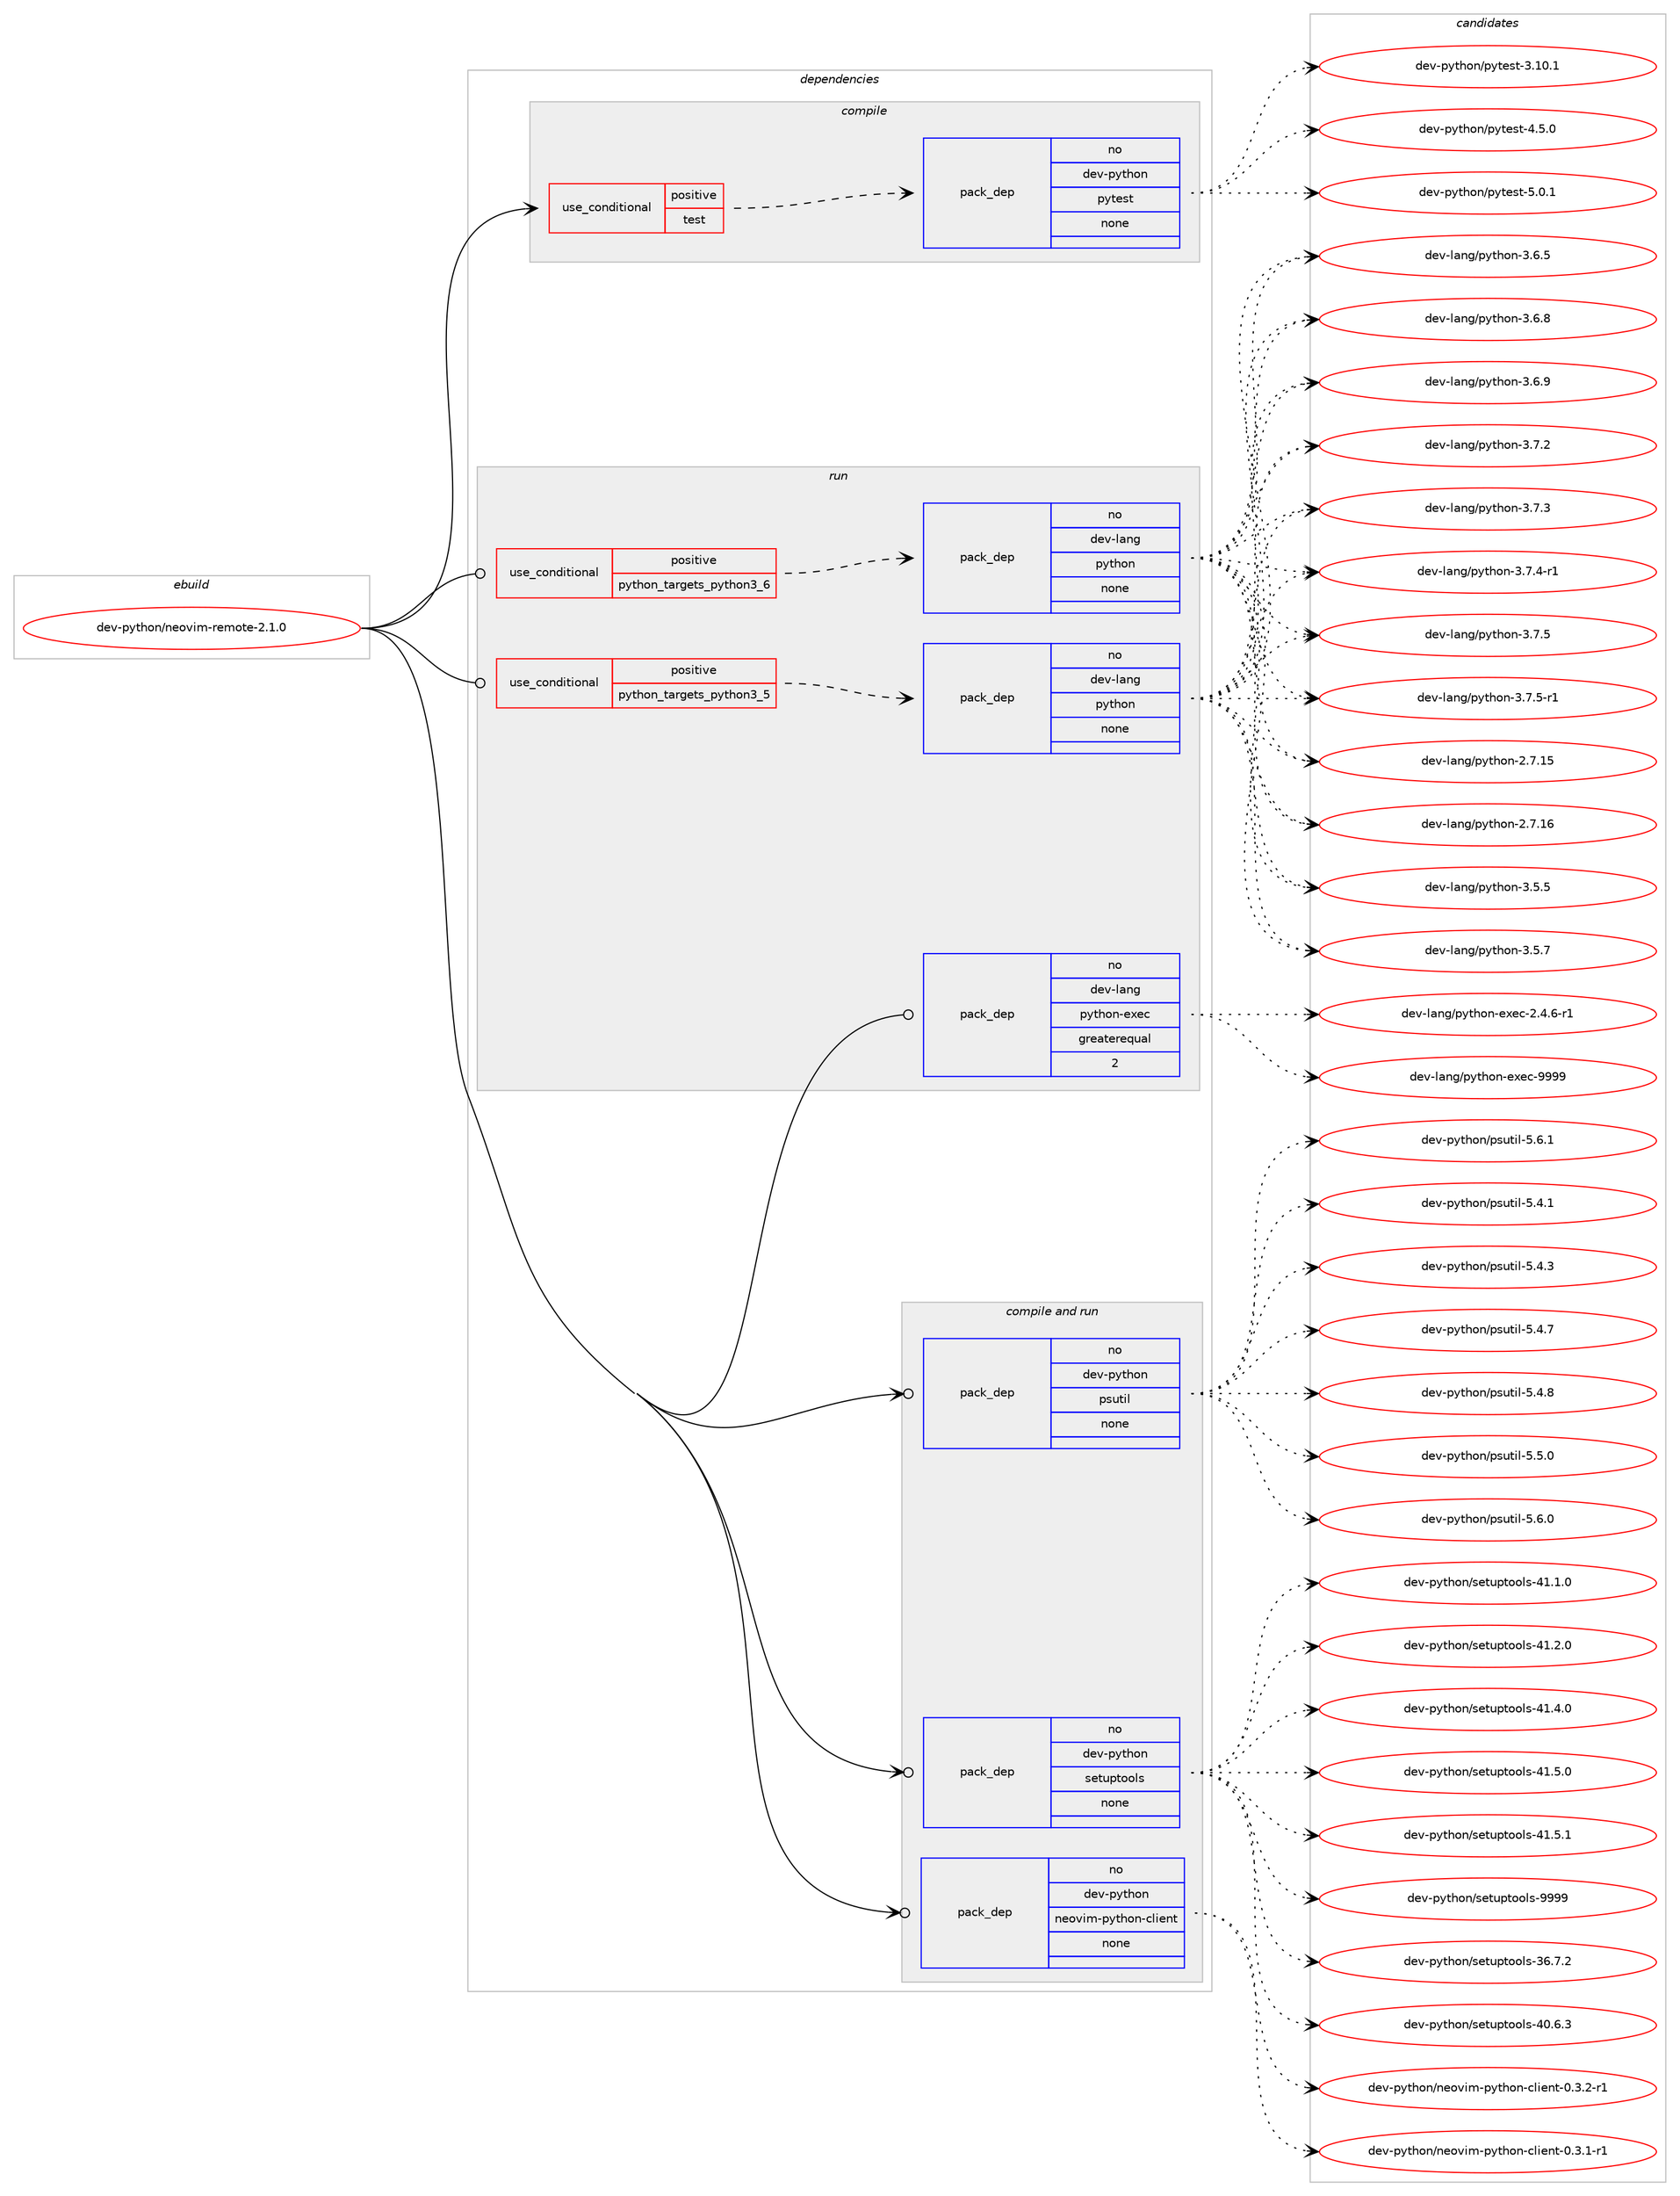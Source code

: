 digraph prolog {

# *************
# Graph options
# *************

newrank=true;
concentrate=true;
compound=true;
graph [rankdir=LR,fontname=Helvetica,fontsize=10,ranksep=1.5];#, ranksep=2.5, nodesep=0.2];
edge  [arrowhead=vee];
node  [fontname=Helvetica,fontsize=10];

# **********
# The ebuild
# **********

subgraph cluster_leftcol {
color=gray;
rank=same;
label=<<i>ebuild</i>>;
id [label="dev-python/neovim-remote-2.1.0", color=red, width=4, href="../dev-python/neovim-remote-2.1.0.svg"];
}

# ****************
# The dependencies
# ****************

subgraph cluster_midcol {
color=gray;
label=<<i>dependencies</i>>;
subgraph cluster_compile {
fillcolor="#eeeeee";
style=filled;
label=<<i>compile</i>>;
subgraph cond143007 {
dependency616207 [label=<<TABLE BORDER="0" CELLBORDER="1" CELLSPACING="0" CELLPADDING="4"><TR><TD ROWSPAN="3" CELLPADDING="10">use_conditional</TD></TR><TR><TD>positive</TD></TR><TR><TD>test</TD></TR></TABLE>>, shape=none, color=red];
subgraph pack461395 {
dependency616208 [label=<<TABLE BORDER="0" CELLBORDER="1" CELLSPACING="0" CELLPADDING="4" WIDTH="220"><TR><TD ROWSPAN="6" CELLPADDING="30">pack_dep</TD></TR><TR><TD WIDTH="110">no</TD></TR><TR><TD>dev-python</TD></TR><TR><TD>pytest</TD></TR><TR><TD>none</TD></TR><TR><TD></TD></TR></TABLE>>, shape=none, color=blue];
}
dependency616207:e -> dependency616208:w [weight=20,style="dashed",arrowhead="vee"];
}
id:e -> dependency616207:w [weight=20,style="solid",arrowhead="vee"];
}
subgraph cluster_compileandrun {
fillcolor="#eeeeee";
style=filled;
label=<<i>compile and run</i>>;
subgraph pack461396 {
dependency616209 [label=<<TABLE BORDER="0" CELLBORDER="1" CELLSPACING="0" CELLPADDING="4" WIDTH="220"><TR><TD ROWSPAN="6" CELLPADDING="30">pack_dep</TD></TR><TR><TD WIDTH="110">no</TD></TR><TR><TD>dev-python</TD></TR><TR><TD>neovim-python-client</TD></TR><TR><TD>none</TD></TR><TR><TD></TD></TR></TABLE>>, shape=none, color=blue];
}
id:e -> dependency616209:w [weight=20,style="solid",arrowhead="odotvee"];
subgraph pack461397 {
dependency616210 [label=<<TABLE BORDER="0" CELLBORDER="1" CELLSPACING="0" CELLPADDING="4" WIDTH="220"><TR><TD ROWSPAN="6" CELLPADDING="30">pack_dep</TD></TR><TR><TD WIDTH="110">no</TD></TR><TR><TD>dev-python</TD></TR><TR><TD>psutil</TD></TR><TR><TD>none</TD></TR><TR><TD></TD></TR></TABLE>>, shape=none, color=blue];
}
id:e -> dependency616210:w [weight=20,style="solid",arrowhead="odotvee"];
subgraph pack461398 {
dependency616211 [label=<<TABLE BORDER="0" CELLBORDER="1" CELLSPACING="0" CELLPADDING="4" WIDTH="220"><TR><TD ROWSPAN="6" CELLPADDING="30">pack_dep</TD></TR><TR><TD WIDTH="110">no</TD></TR><TR><TD>dev-python</TD></TR><TR><TD>setuptools</TD></TR><TR><TD>none</TD></TR><TR><TD></TD></TR></TABLE>>, shape=none, color=blue];
}
id:e -> dependency616211:w [weight=20,style="solid",arrowhead="odotvee"];
}
subgraph cluster_run {
fillcolor="#eeeeee";
style=filled;
label=<<i>run</i>>;
subgraph cond143008 {
dependency616212 [label=<<TABLE BORDER="0" CELLBORDER="1" CELLSPACING="0" CELLPADDING="4"><TR><TD ROWSPAN="3" CELLPADDING="10">use_conditional</TD></TR><TR><TD>positive</TD></TR><TR><TD>python_targets_python3_5</TD></TR></TABLE>>, shape=none, color=red];
subgraph pack461399 {
dependency616213 [label=<<TABLE BORDER="0" CELLBORDER="1" CELLSPACING="0" CELLPADDING="4" WIDTH="220"><TR><TD ROWSPAN="6" CELLPADDING="30">pack_dep</TD></TR><TR><TD WIDTH="110">no</TD></TR><TR><TD>dev-lang</TD></TR><TR><TD>python</TD></TR><TR><TD>none</TD></TR><TR><TD></TD></TR></TABLE>>, shape=none, color=blue];
}
dependency616212:e -> dependency616213:w [weight=20,style="dashed",arrowhead="vee"];
}
id:e -> dependency616212:w [weight=20,style="solid",arrowhead="odot"];
subgraph cond143009 {
dependency616214 [label=<<TABLE BORDER="0" CELLBORDER="1" CELLSPACING="0" CELLPADDING="4"><TR><TD ROWSPAN="3" CELLPADDING="10">use_conditional</TD></TR><TR><TD>positive</TD></TR><TR><TD>python_targets_python3_6</TD></TR></TABLE>>, shape=none, color=red];
subgraph pack461400 {
dependency616215 [label=<<TABLE BORDER="0" CELLBORDER="1" CELLSPACING="0" CELLPADDING="4" WIDTH="220"><TR><TD ROWSPAN="6" CELLPADDING="30">pack_dep</TD></TR><TR><TD WIDTH="110">no</TD></TR><TR><TD>dev-lang</TD></TR><TR><TD>python</TD></TR><TR><TD>none</TD></TR><TR><TD></TD></TR></TABLE>>, shape=none, color=blue];
}
dependency616214:e -> dependency616215:w [weight=20,style="dashed",arrowhead="vee"];
}
id:e -> dependency616214:w [weight=20,style="solid",arrowhead="odot"];
subgraph pack461401 {
dependency616216 [label=<<TABLE BORDER="0" CELLBORDER="1" CELLSPACING="0" CELLPADDING="4" WIDTH="220"><TR><TD ROWSPAN="6" CELLPADDING="30">pack_dep</TD></TR><TR><TD WIDTH="110">no</TD></TR><TR><TD>dev-lang</TD></TR><TR><TD>python-exec</TD></TR><TR><TD>greaterequal</TD></TR><TR><TD>2</TD></TR></TABLE>>, shape=none, color=blue];
}
id:e -> dependency616216:w [weight=20,style="solid",arrowhead="odot"];
}
}

# **************
# The candidates
# **************

subgraph cluster_choices {
rank=same;
color=gray;
label=<<i>candidates</i>>;

subgraph choice461395 {
color=black;
nodesep=1;
choice100101118451121211161041111104711212111610111511645514649484649 [label="dev-python/pytest-3.10.1", color=red, width=4,href="../dev-python/pytest-3.10.1.svg"];
choice1001011184511212111610411111047112121116101115116455246534648 [label="dev-python/pytest-4.5.0", color=red, width=4,href="../dev-python/pytest-4.5.0.svg"];
choice1001011184511212111610411111047112121116101115116455346484649 [label="dev-python/pytest-5.0.1", color=red, width=4,href="../dev-python/pytest-5.0.1.svg"];
dependency616208:e -> choice100101118451121211161041111104711212111610111511645514649484649:w [style=dotted,weight="100"];
dependency616208:e -> choice1001011184511212111610411111047112121116101115116455246534648:w [style=dotted,weight="100"];
dependency616208:e -> choice1001011184511212111610411111047112121116101115116455346484649:w [style=dotted,weight="100"];
}
subgraph choice461396 {
color=black;
nodesep=1;
choice10010111845112121116104111110471101011111181051094511212111610411111045991081051011101164548465146494511449 [label="dev-python/neovim-python-client-0.3.1-r1", color=red, width=4,href="../dev-python/neovim-python-client-0.3.1-r1.svg"];
choice10010111845112121116104111110471101011111181051094511212111610411111045991081051011101164548465146504511449 [label="dev-python/neovim-python-client-0.3.2-r1", color=red, width=4,href="../dev-python/neovim-python-client-0.3.2-r1.svg"];
dependency616209:e -> choice10010111845112121116104111110471101011111181051094511212111610411111045991081051011101164548465146494511449:w [style=dotted,weight="100"];
dependency616209:e -> choice10010111845112121116104111110471101011111181051094511212111610411111045991081051011101164548465146504511449:w [style=dotted,weight="100"];
}
subgraph choice461397 {
color=black;
nodesep=1;
choice1001011184511212111610411111047112115117116105108455346524649 [label="dev-python/psutil-5.4.1", color=red, width=4,href="../dev-python/psutil-5.4.1.svg"];
choice1001011184511212111610411111047112115117116105108455346524651 [label="dev-python/psutil-5.4.3", color=red, width=4,href="../dev-python/psutil-5.4.3.svg"];
choice1001011184511212111610411111047112115117116105108455346524655 [label="dev-python/psutil-5.4.7", color=red, width=4,href="../dev-python/psutil-5.4.7.svg"];
choice1001011184511212111610411111047112115117116105108455346524656 [label="dev-python/psutil-5.4.8", color=red, width=4,href="../dev-python/psutil-5.4.8.svg"];
choice1001011184511212111610411111047112115117116105108455346534648 [label="dev-python/psutil-5.5.0", color=red, width=4,href="../dev-python/psutil-5.5.0.svg"];
choice1001011184511212111610411111047112115117116105108455346544648 [label="dev-python/psutil-5.6.0", color=red, width=4,href="../dev-python/psutil-5.6.0.svg"];
choice1001011184511212111610411111047112115117116105108455346544649 [label="dev-python/psutil-5.6.1", color=red, width=4,href="../dev-python/psutil-5.6.1.svg"];
dependency616210:e -> choice1001011184511212111610411111047112115117116105108455346524649:w [style=dotted,weight="100"];
dependency616210:e -> choice1001011184511212111610411111047112115117116105108455346524651:w [style=dotted,weight="100"];
dependency616210:e -> choice1001011184511212111610411111047112115117116105108455346524655:w [style=dotted,weight="100"];
dependency616210:e -> choice1001011184511212111610411111047112115117116105108455346524656:w [style=dotted,weight="100"];
dependency616210:e -> choice1001011184511212111610411111047112115117116105108455346534648:w [style=dotted,weight="100"];
dependency616210:e -> choice1001011184511212111610411111047112115117116105108455346544648:w [style=dotted,weight="100"];
dependency616210:e -> choice1001011184511212111610411111047112115117116105108455346544649:w [style=dotted,weight="100"];
}
subgraph choice461398 {
color=black;
nodesep=1;
choice100101118451121211161041111104711510111611711211611111110811545515446554650 [label="dev-python/setuptools-36.7.2", color=red, width=4,href="../dev-python/setuptools-36.7.2.svg"];
choice100101118451121211161041111104711510111611711211611111110811545524846544651 [label="dev-python/setuptools-40.6.3", color=red, width=4,href="../dev-python/setuptools-40.6.3.svg"];
choice100101118451121211161041111104711510111611711211611111110811545524946494648 [label="dev-python/setuptools-41.1.0", color=red, width=4,href="../dev-python/setuptools-41.1.0.svg"];
choice100101118451121211161041111104711510111611711211611111110811545524946504648 [label="dev-python/setuptools-41.2.0", color=red, width=4,href="../dev-python/setuptools-41.2.0.svg"];
choice100101118451121211161041111104711510111611711211611111110811545524946524648 [label="dev-python/setuptools-41.4.0", color=red, width=4,href="../dev-python/setuptools-41.4.0.svg"];
choice100101118451121211161041111104711510111611711211611111110811545524946534648 [label="dev-python/setuptools-41.5.0", color=red, width=4,href="../dev-python/setuptools-41.5.0.svg"];
choice100101118451121211161041111104711510111611711211611111110811545524946534649 [label="dev-python/setuptools-41.5.1", color=red, width=4,href="../dev-python/setuptools-41.5.1.svg"];
choice10010111845112121116104111110471151011161171121161111111081154557575757 [label="dev-python/setuptools-9999", color=red, width=4,href="../dev-python/setuptools-9999.svg"];
dependency616211:e -> choice100101118451121211161041111104711510111611711211611111110811545515446554650:w [style=dotted,weight="100"];
dependency616211:e -> choice100101118451121211161041111104711510111611711211611111110811545524846544651:w [style=dotted,weight="100"];
dependency616211:e -> choice100101118451121211161041111104711510111611711211611111110811545524946494648:w [style=dotted,weight="100"];
dependency616211:e -> choice100101118451121211161041111104711510111611711211611111110811545524946504648:w [style=dotted,weight="100"];
dependency616211:e -> choice100101118451121211161041111104711510111611711211611111110811545524946524648:w [style=dotted,weight="100"];
dependency616211:e -> choice100101118451121211161041111104711510111611711211611111110811545524946534648:w [style=dotted,weight="100"];
dependency616211:e -> choice100101118451121211161041111104711510111611711211611111110811545524946534649:w [style=dotted,weight="100"];
dependency616211:e -> choice10010111845112121116104111110471151011161171121161111111081154557575757:w [style=dotted,weight="100"];
}
subgraph choice461399 {
color=black;
nodesep=1;
choice10010111845108971101034711212111610411111045504655464953 [label="dev-lang/python-2.7.15", color=red, width=4,href="../dev-lang/python-2.7.15.svg"];
choice10010111845108971101034711212111610411111045504655464954 [label="dev-lang/python-2.7.16", color=red, width=4,href="../dev-lang/python-2.7.16.svg"];
choice100101118451089711010347112121116104111110455146534653 [label="dev-lang/python-3.5.5", color=red, width=4,href="../dev-lang/python-3.5.5.svg"];
choice100101118451089711010347112121116104111110455146534655 [label="dev-lang/python-3.5.7", color=red, width=4,href="../dev-lang/python-3.5.7.svg"];
choice100101118451089711010347112121116104111110455146544653 [label="dev-lang/python-3.6.5", color=red, width=4,href="../dev-lang/python-3.6.5.svg"];
choice100101118451089711010347112121116104111110455146544656 [label="dev-lang/python-3.6.8", color=red, width=4,href="../dev-lang/python-3.6.8.svg"];
choice100101118451089711010347112121116104111110455146544657 [label="dev-lang/python-3.6.9", color=red, width=4,href="../dev-lang/python-3.6.9.svg"];
choice100101118451089711010347112121116104111110455146554650 [label="dev-lang/python-3.7.2", color=red, width=4,href="../dev-lang/python-3.7.2.svg"];
choice100101118451089711010347112121116104111110455146554651 [label="dev-lang/python-3.7.3", color=red, width=4,href="../dev-lang/python-3.7.3.svg"];
choice1001011184510897110103471121211161041111104551465546524511449 [label="dev-lang/python-3.7.4-r1", color=red, width=4,href="../dev-lang/python-3.7.4-r1.svg"];
choice100101118451089711010347112121116104111110455146554653 [label="dev-lang/python-3.7.5", color=red, width=4,href="../dev-lang/python-3.7.5.svg"];
choice1001011184510897110103471121211161041111104551465546534511449 [label="dev-lang/python-3.7.5-r1", color=red, width=4,href="../dev-lang/python-3.7.5-r1.svg"];
dependency616213:e -> choice10010111845108971101034711212111610411111045504655464953:w [style=dotted,weight="100"];
dependency616213:e -> choice10010111845108971101034711212111610411111045504655464954:w [style=dotted,weight="100"];
dependency616213:e -> choice100101118451089711010347112121116104111110455146534653:w [style=dotted,weight="100"];
dependency616213:e -> choice100101118451089711010347112121116104111110455146534655:w [style=dotted,weight="100"];
dependency616213:e -> choice100101118451089711010347112121116104111110455146544653:w [style=dotted,weight="100"];
dependency616213:e -> choice100101118451089711010347112121116104111110455146544656:w [style=dotted,weight="100"];
dependency616213:e -> choice100101118451089711010347112121116104111110455146544657:w [style=dotted,weight="100"];
dependency616213:e -> choice100101118451089711010347112121116104111110455146554650:w [style=dotted,weight="100"];
dependency616213:e -> choice100101118451089711010347112121116104111110455146554651:w [style=dotted,weight="100"];
dependency616213:e -> choice1001011184510897110103471121211161041111104551465546524511449:w [style=dotted,weight="100"];
dependency616213:e -> choice100101118451089711010347112121116104111110455146554653:w [style=dotted,weight="100"];
dependency616213:e -> choice1001011184510897110103471121211161041111104551465546534511449:w [style=dotted,weight="100"];
}
subgraph choice461400 {
color=black;
nodesep=1;
choice10010111845108971101034711212111610411111045504655464953 [label="dev-lang/python-2.7.15", color=red, width=4,href="../dev-lang/python-2.7.15.svg"];
choice10010111845108971101034711212111610411111045504655464954 [label="dev-lang/python-2.7.16", color=red, width=4,href="../dev-lang/python-2.7.16.svg"];
choice100101118451089711010347112121116104111110455146534653 [label="dev-lang/python-3.5.5", color=red, width=4,href="../dev-lang/python-3.5.5.svg"];
choice100101118451089711010347112121116104111110455146534655 [label="dev-lang/python-3.5.7", color=red, width=4,href="../dev-lang/python-3.5.7.svg"];
choice100101118451089711010347112121116104111110455146544653 [label="dev-lang/python-3.6.5", color=red, width=4,href="../dev-lang/python-3.6.5.svg"];
choice100101118451089711010347112121116104111110455146544656 [label="dev-lang/python-3.6.8", color=red, width=4,href="../dev-lang/python-3.6.8.svg"];
choice100101118451089711010347112121116104111110455146544657 [label="dev-lang/python-3.6.9", color=red, width=4,href="../dev-lang/python-3.6.9.svg"];
choice100101118451089711010347112121116104111110455146554650 [label="dev-lang/python-3.7.2", color=red, width=4,href="../dev-lang/python-3.7.2.svg"];
choice100101118451089711010347112121116104111110455146554651 [label="dev-lang/python-3.7.3", color=red, width=4,href="../dev-lang/python-3.7.3.svg"];
choice1001011184510897110103471121211161041111104551465546524511449 [label="dev-lang/python-3.7.4-r1", color=red, width=4,href="../dev-lang/python-3.7.4-r1.svg"];
choice100101118451089711010347112121116104111110455146554653 [label="dev-lang/python-3.7.5", color=red, width=4,href="../dev-lang/python-3.7.5.svg"];
choice1001011184510897110103471121211161041111104551465546534511449 [label="dev-lang/python-3.7.5-r1", color=red, width=4,href="../dev-lang/python-3.7.5-r1.svg"];
dependency616215:e -> choice10010111845108971101034711212111610411111045504655464953:w [style=dotted,weight="100"];
dependency616215:e -> choice10010111845108971101034711212111610411111045504655464954:w [style=dotted,weight="100"];
dependency616215:e -> choice100101118451089711010347112121116104111110455146534653:w [style=dotted,weight="100"];
dependency616215:e -> choice100101118451089711010347112121116104111110455146534655:w [style=dotted,weight="100"];
dependency616215:e -> choice100101118451089711010347112121116104111110455146544653:w [style=dotted,weight="100"];
dependency616215:e -> choice100101118451089711010347112121116104111110455146544656:w [style=dotted,weight="100"];
dependency616215:e -> choice100101118451089711010347112121116104111110455146544657:w [style=dotted,weight="100"];
dependency616215:e -> choice100101118451089711010347112121116104111110455146554650:w [style=dotted,weight="100"];
dependency616215:e -> choice100101118451089711010347112121116104111110455146554651:w [style=dotted,weight="100"];
dependency616215:e -> choice1001011184510897110103471121211161041111104551465546524511449:w [style=dotted,weight="100"];
dependency616215:e -> choice100101118451089711010347112121116104111110455146554653:w [style=dotted,weight="100"];
dependency616215:e -> choice1001011184510897110103471121211161041111104551465546534511449:w [style=dotted,weight="100"];
}
subgraph choice461401 {
color=black;
nodesep=1;
choice10010111845108971101034711212111610411111045101120101994550465246544511449 [label="dev-lang/python-exec-2.4.6-r1", color=red, width=4,href="../dev-lang/python-exec-2.4.6-r1.svg"];
choice10010111845108971101034711212111610411111045101120101994557575757 [label="dev-lang/python-exec-9999", color=red, width=4,href="../dev-lang/python-exec-9999.svg"];
dependency616216:e -> choice10010111845108971101034711212111610411111045101120101994550465246544511449:w [style=dotted,weight="100"];
dependency616216:e -> choice10010111845108971101034711212111610411111045101120101994557575757:w [style=dotted,weight="100"];
}
}

}
